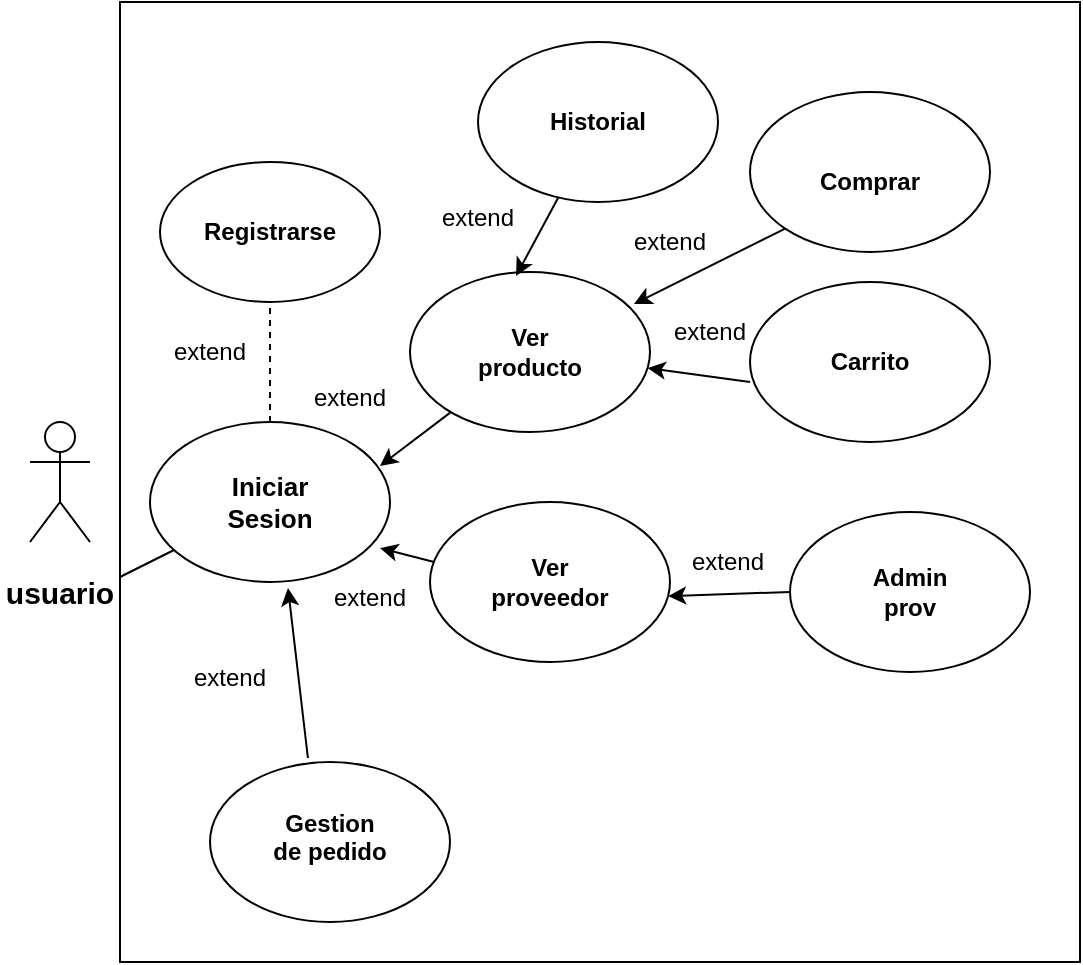 <mxfile version="24.8.3">
  <diagram name="Página-1" id="ePOvakUK3hy522h9i4zQ">
    <mxGraphModel dx="880" dy="434" grid="1" gridSize="10" guides="1" tooltips="1" connect="1" arrows="1" fold="1" page="1" pageScale="1" pageWidth="827" pageHeight="1169" math="0" shadow="0">
      <root>
        <mxCell id="0" />
        <mxCell id="1" parent="0" />
        <mxCell id="lek8zgKb3ZmebhSwCWen-1" value="" style="whiteSpace=wrap;html=1;aspect=fixed;rotation=0;" vertex="1" parent="1">
          <mxGeometry x="235" y="120" width="480" height="480" as="geometry" />
        </mxCell>
        <mxCell id="lek8zgKb3ZmebhSwCWen-3" value="Actor" style="shape=umlActor;verticalLabelPosition=bottom;verticalAlign=top;html=1;outlineConnect=0;textOpacity=0;" vertex="1" parent="1">
          <mxGeometry x="190" y="330" width="30" height="60" as="geometry" />
        </mxCell>
        <mxCell id="lek8zgKb3ZmebhSwCWen-8" value="&lt;b&gt;&lt;font style=&quot;font-size: 15px;&quot;&gt;usuario&lt;/font&gt;&lt;/b&gt;" style="text;html=1;align=center;verticalAlign=middle;whiteSpace=wrap;rounded=0;" vertex="1" parent="1">
          <mxGeometry x="175" y="400" width="60" height="30" as="geometry" />
        </mxCell>
        <mxCell id="lek8zgKb3ZmebhSwCWen-10" value="" style="ellipse;whiteSpace=wrap;html=1;" vertex="1" parent="1">
          <mxGeometry x="250" y="330" width="120" height="80" as="geometry" />
        </mxCell>
        <mxCell id="lek8zgKb3ZmebhSwCWen-11" value="&lt;b&gt;&lt;font style=&quot;font-size: 13px;&quot;&gt;Iniciar Sesion&lt;/font&gt;&lt;/b&gt;" style="text;html=1;align=center;verticalAlign=middle;whiteSpace=wrap;rounded=0;" vertex="1" parent="1">
          <mxGeometry x="280" y="355" width="60" height="30" as="geometry" />
        </mxCell>
        <mxCell id="lek8zgKb3ZmebhSwCWen-13" value="" style="endArrow=none;html=1;rounded=0;exitX=1;exitY=0.25;exitDx=0;exitDy=0;" edge="1" parent="1" source="lek8zgKb3ZmebhSwCWen-8" target="lek8zgKb3ZmebhSwCWen-10">
          <mxGeometry width="50" height="50" relative="1" as="geometry">
            <mxPoint x="220" y="430" as="sourcePoint" />
            <mxPoint x="260" y="400" as="targetPoint" />
          </mxGeometry>
        </mxCell>
        <mxCell id="lek8zgKb3ZmebhSwCWen-14" value="" style="ellipse;whiteSpace=wrap;html=1;" vertex="1" parent="1">
          <mxGeometry x="255" y="200" width="110" height="70" as="geometry" />
        </mxCell>
        <mxCell id="lek8zgKb3ZmebhSwCWen-15" value="Registrarse" style="text;html=1;align=center;verticalAlign=middle;whiteSpace=wrap;rounded=0;fontStyle=1" vertex="1" parent="1">
          <mxGeometry x="280" y="220" width="60" height="30" as="geometry" />
        </mxCell>
        <mxCell id="lek8zgKb3ZmebhSwCWen-17" value="" style="endArrow=none;dashed=1;html=1;rounded=0;entryX=0.5;entryY=1;entryDx=0;entryDy=0;" edge="1" parent="1" source="lek8zgKb3ZmebhSwCWen-10" target="lek8zgKb3ZmebhSwCWen-14">
          <mxGeometry width="50" height="50" relative="1" as="geometry">
            <mxPoint x="390" y="430" as="sourcePoint" />
            <mxPoint x="440" y="380" as="targetPoint" />
          </mxGeometry>
        </mxCell>
        <mxCell id="lek8zgKb3ZmebhSwCWen-18" value="extend" style="text;html=1;align=center;verticalAlign=middle;whiteSpace=wrap;rounded=0;" vertex="1" parent="1">
          <mxGeometry x="250" y="280" width="60" height="30" as="geometry" />
        </mxCell>
        <mxCell id="lek8zgKb3ZmebhSwCWen-19" value="" style="ellipse;whiteSpace=wrap;html=1;" vertex="1" parent="1">
          <mxGeometry x="280" y="500" width="120" height="80" as="geometry" />
        </mxCell>
        <mxCell id="lek8zgKb3ZmebhSwCWen-20" value="&lt;b&gt;Gestion de pedido&lt;/b&gt;&lt;div&gt;&lt;br&gt;&lt;/div&gt;" style="text;html=1;align=center;verticalAlign=middle;whiteSpace=wrap;rounded=0;" vertex="1" parent="1">
          <mxGeometry x="310" y="530" width="60" height="30" as="geometry" />
        </mxCell>
        <mxCell id="lek8zgKb3ZmebhSwCWen-22" value="" style="endArrow=classic;html=1;rounded=0;entryX=0.575;entryY=1.038;entryDx=0;entryDy=0;entryPerimeter=0;exitX=0.408;exitY=-0.025;exitDx=0;exitDy=0;exitPerimeter=0;" edge="1" parent="1" source="lek8zgKb3ZmebhSwCWen-19" target="lek8zgKb3ZmebhSwCWen-10">
          <mxGeometry width="50" height="50" relative="1" as="geometry">
            <mxPoint x="330" y="490" as="sourcePoint" />
            <mxPoint x="440" y="380" as="targetPoint" />
          </mxGeometry>
        </mxCell>
        <mxCell id="lek8zgKb3ZmebhSwCWen-23" value="extend&lt;div&gt;&lt;br&gt;&lt;/div&gt;" style="text;html=1;align=center;verticalAlign=middle;whiteSpace=wrap;rounded=0;" vertex="1" parent="1">
          <mxGeometry x="260" y="450" width="60" height="30" as="geometry" />
        </mxCell>
        <mxCell id="lek8zgKb3ZmebhSwCWen-24" value="" style="ellipse;whiteSpace=wrap;html=1;" vertex="1" parent="1">
          <mxGeometry x="390" y="370" width="120" height="80" as="geometry" />
        </mxCell>
        <mxCell id="lek8zgKb3ZmebhSwCWen-25" value="&lt;b&gt;Ver proveedor&lt;/b&gt;" style="text;html=1;align=center;verticalAlign=middle;whiteSpace=wrap;rounded=0;" vertex="1" parent="1">
          <mxGeometry x="420" y="395" width="60" height="30" as="geometry" />
        </mxCell>
        <mxCell id="lek8zgKb3ZmebhSwCWen-26" value="" style="endArrow=classic;html=1;rounded=0;entryX=0.958;entryY=0.788;entryDx=0;entryDy=0;entryPerimeter=0;exitX=0.017;exitY=0.375;exitDx=0;exitDy=0;exitPerimeter=0;" edge="1" parent="1" source="lek8zgKb3ZmebhSwCWen-24" target="lek8zgKb3ZmebhSwCWen-10">
          <mxGeometry width="50" height="50" relative="1" as="geometry">
            <mxPoint x="390" y="430" as="sourcePoint" />
            <mxPoint x="440" y="380" as="targetPoint" />
          </mxGeometry>
        </mxCell>
        <mxCell id="lek8zgKb3ZmebhSwCWen-27" value="extend&lt;div&gt;&lt;br&gt;&lt;/div&gt;" style="text;html=1;align=center;verticalAlign=middle;whiteSpace=wrap;rounded=0;" vertex="1" parent="1">
          <mxGeometry x="330" y="410" width="60" height="30" as="geometry" />
        </mxCell>
        <mxCell id="lek8zgKb3ZmebhSwCWen-28" value="" style="ellipse;whiteSpace=wrap;html=1;" vertex="1" parent="1">
          <mxGeometry x="380" y="255" width="120" height="80" as="geometry" />
        </mxCell>
        <mxCell id="lek8zgKb3ZmebhSwCWen-29" value="&lt;b&gt;Ver producto&lt;/b&gt;" style="text;html=1;align=center;verticalAlign=middle;whiteSpace=wrap;rounded=0;" vertex="1" parent="1">
          <mxGeometry x="410" y="280" width="60" height="30" as="geometry" />
        </mxCell>
        <mxCell id="lek8zgKb3ZmebhSwCWen-30" value="" style="endArrow=classic;html=1;rounded=0;entryX=0.958;entryY=0.275;entryDx=0;entryDy=0;entryPerimeter=0;" edge="1" parent="1" source="lek8zgKb3ZmebhSwCWen-28" target="lek8zgKb3ZmebhSwCWen-10">
          <mxGeometry width="50" height="50" relative="1" as="geometry">
            <mxPoint x="390" y="430" as="sourcePoint" />
            <mxPoint x="440" y="380" as="targetPoint" />
          </mxGeometry>
        </mxCell>
        <mxCell id="lek8zgKb3ZmebhSwCWen-31" value="extend&lt;div&gt;&lt;br&gt;&lt;/div&gt;" style="text;html=1;align=center;verticalAlign=middle;whiteSpace=wrap;rounded=0;" vertex="1" parent="1">
          <mxGeometry x="320" y="310" width="60" height="30" as="geometry" />
        </mxCell>
        <mxCell id="lek8zgKb3ZmebhSwCWen-32" value="" style="ellipse;whiteSpace=wrap;html=1;" vertex="1" parent="1">
          <mxGeometry x="414" y="140" width="120" height="80" as="geometry" />
        </mxCell>
        <mxCell id="lek8zgKb3ZmebhSwCWen-33" value="&lt;b&gt;Historial&lt;/b&gt;" style="text;html=1;align=center;verticalAlign=middle;whiteSpace=wrap;rounded=0;" vertex="1" parent="1">
          <mxGeometry x="439" y="165" width="70" height="30" as="geometry" />
        </mxCell>
        <mxCell id="lek8zgKb3ZmebhSwCWen-34" value="" style="endArrow=classic;html=1;rounded=0;entryX=0.442;entryY=0.025;entryDx=0;entryDy=0;entryPerimeter=0;" edge="1" parent="1" source="lek8zgKb3ZmebhSwCWen-32" target="lek8zgKb3ZmebhSwCWen-28">
          <mxGeometry width="50" height="50" relative="1" as="geometry">
            <mxPoint x="390" y="230" as="sourcePoint" />
            <mxPoint x="440" y="180" as="targetPoint" />
          </mxGeometry>
        </mxCell>
        <mxCell id="lek8zgKb3ZmebhSwCWen-35" value="extend&lt;div&gt;&lt;br&gt;&lt;/div&gt;" style="text;html=1;align=center;verticalAlign=middle;whiteSpace=wrap;rounded=0;" vertex="1" parent="1">
          <mxGeometry x="384" y="220" width="60" height="30" as="geometry" />
        </mxCell>
        <mxCell id="lek8zgKb3ZmebhSwCWen-36" value="" style="ellipse;whiteSpace=wrap;html=1;" vertex="1" parent="1">
          <mxGeometry x="550" y="165" width="120" height="80" as="geometry" />
        </mxCell>
        <mxCell id="lek8zgKb3ZmebhSwCWen-37" value="&lt;b&gt;Comprar&lt;/b&gt;" style="text;html=1;align=center;verticalAlign=middle;whiteSpace=wrap;rounded=0;" vertex="1" parent="1">
          <mxGeometry x="580" y="195" width="60" height="30" as="geometry" />
        </mxCell>
        <mxCell id="lek8zgKb3ZmebhSwCWen-38" value="" style="endArrow=classic;html=1;rounded=0;exitX=0;exitY=1;exitDx=0;exitDy=0;entryX=0.933;entryY=0.2;entryDx=0;entryDy=0;entryPerimeter=0;" edge="1" parent="1" source="lek8zgKb3ZmebhSwCWen-36" target="lek8zgKb3ZmebhSwCWen-28">
          <mxGeometry width="50" height="50" relative="1" as="geometry">
            <mxPoint x="390" y="230" as="sourcePoint" />
            <mxPoint x="440" y="180" as="targetPoint" />
          </mxGeometry>
        </mxCell>
        <mxCell id="lek8zgKb3ZmebhSwCWen-39" value="extend" style="text;html=1;align=center;verticalAlign=middle;whiteSpace=wrap;rounded=0;" vertex="1" parent="1">
          <mxGeometry x="480" y="225" width="60" height="30" as="geometry" />
        </mxCell>
        <mxCell id="lek8zgKb3ZmebhSwCWen-40" value="" style="ellipse;whiteSpace=wrap;html=1;" vertex="1" parent="1">
          <mxGeometry x="550" y="260" width="120" height="80" as="geometry" />
        </mxCell>
        <mxCell id="lek8zgKb3ZmebhSwCWen-41" value="&lt;b&gt;Carrito&lt;/b&gt;" style="text;html=1;align=center;verticalAlign=middle;whiteSpace=wrap;rounded=0;" vertex="1" parent="1">
          <mxGeometry x="580" y="285" width="60" height="30" as="geometry" />
        </mxCell>
        <mxCell id="lek8zgKb3ZmebhSwCWen-44" value="" style="endArrow=classic;html=1;rounded=0;exitX=0;exitY=0.625;exitDx=0;exitDy=0;exitPerimeter=0;" edge="1" parent="1" source="lek8zgKb3ZmebhSwCWen-40" target="lek8zgKb3ZmebhSwCWen-28">
          <mxGeometry width="50" height="50" relative="1" as="geometry">
            <mxPoint x="390" y="330" as="sourcePoint" />
            <mxPoint x="440" y="280" as="targetPoint" />
          </mxGeometry>
        </mxCell>
        <mxCell id="lek8zgKb3ZmebhSwCWen-45" value="extend" style="text;html=1;align=center;verticalAlign=middle;whiteSpace=wrap;rounded=0;" vertex="1" parent="1">
          <mxGeometry x="500" y="270" width="60" height="30" as="geometry" />
        </mxCell>
        <mxCell id="lek8zgKb3ZmebhSwCWen-47" value="" style="ellipse;whiteSpace=wrap;html=1;" vertex="1" parent="1">
          <mxGeometry x="570" y="375" width="120" height="80" as="geometry" />
        </mxCell>
        <mxCell id="lek8zgKb3ZmebhSwCWen-48" value="&lt;b&gt;Admin prov&lt;/b&gt;" style="text;html=1;align=center;verticalAlign=middle;whiteSpace=wrap;rounded=0;" vertex="1" parent="1">
          <mxGeometry x="600" y="400" width="60" height="30" as="geometry" />
        </mxCell>
        <mxCell id="lek8zgKb3ZmebhSwCWen-51" value="" style="endArrow=classic;html=1;rounded=0;entryX=0.992;entryY=0.588;entryDx=0;entryDy=0;entryPerimeter=0;exitX=0;exitY=0.5;exitDx=0;exitDy=0;" edge="1" parent="1" source="lek8zgKb3ZmebhSwCWen-47" target="lek8zgKb3ZmebhSwCWen-24">
          <mxGeometry width="50" height="50" relative="1" as="geometry">
            <mxPoint x="570" y="430" as="sourcePoint" />
            <mxPoint x="440" y="350" as="targetPoint" />
          </mxGeometry>
        </mxCell>
        <mxCell id="lek8zgKb3ZmebhSwCWen-52" value="extend" style="text;html=1;align=center;verticalAlign=middle;whiteSpace=wrap;rounded=0;" vertex="1" parent="1">
          <mxGeometry x="509" y="385" width="60" height="30" as="geometry" />
        </mxCell>
      </root>
    </mxGraphModel>
  </diagram>
</mxfile>
